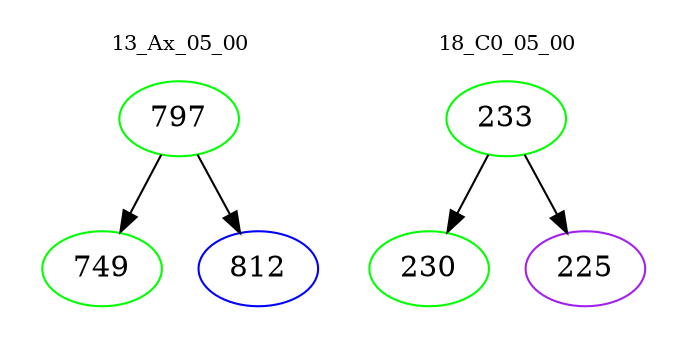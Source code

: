 digraph{
subgraph cluster_0 {
color = white
label = "13_Ax_05_00";
fontsize=10;
T0_797 [label="797", color="green"]
T0_797 -> T0_749 [color="black"]
T0_749 [label="749", color="green"]
T0_797 -> T0_812 [color="black"]
T0_812 [label="812", color="blue"]
}
subgraph cluster_1 {
color = white
label = "18_C0_05_00";
fontsize=10;
T1_233 [label="233", color="green"]
T1_233 -> T1_230 [color="black"]
T1_230 [label="230", color="green"]
T1_233 -> T1_225 [color="black"]
T1_225 [label="225", color="purple"]
}
}
